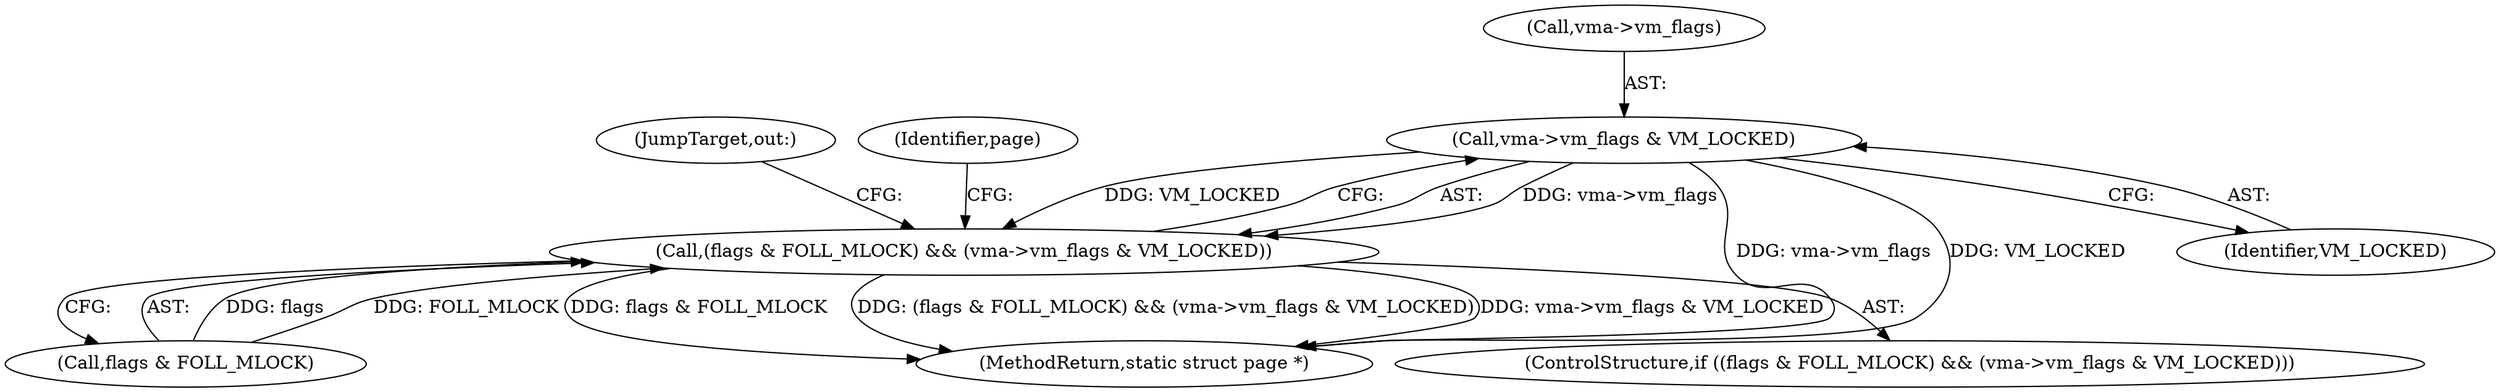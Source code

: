 digraph "0_linux_6b3a707736301c2128ca85ce85fb13f60b5e350a_4@pointer" {
"1000352" [label="(Call,vma->vm_flags & VM_LOCKED)"];
"1000348" [label="(Call,(flags & FOLL_MLOCK) && (vma->vm_flags & VM_LOCKED))"];
"1000348" [label="(Call,(flags & FOLL_MLOCK) && (vma->vm_flags & VM_LOCKED))"];
"1000375" [label="(JumpTarget,out:)"];
"1000356" [label="(Identifier,VM_LOCKED)"];
"1000349" [label="(Call,flags & FOLL_MLOCK)"];
"1000395" [label="(MethodReturn,static struct page *)"];
"1000353" [label="(Call,vma->vm_flags)"];
"1000352" [label="(Call,vma->vm_flags & VM_LOCKED)"];
"1000347" [label="(ControlStructure,if ((flags & FOLL_MLOCK) && (vma->vm_flags & VM_LOCKED)))"];
"1000360" [label="(Identifier,page)"];
"1000352" -> "1000348"  [label="AST: "];
"1000352" -> "1000356"  [label="CFG: "];
"1000353" -> "1000352"  [label="AST: "];
"1000356" -> "1000352"  [label="AST: "];
"1000348" -> "1000352"  [label="CFG: "];
"1000352" -> "1000395"  [label="DDG: VM_LOCKED"];
"1000352" -> "1000395"  [label="DDG: vma->vm_flags"];
"1000352" -> "1000348"  [label="DDG: vma->vm_flags"];
"1000352" -> "1000348"  [label="DDG: VM_LOCKED"];
"1000348" -> "1000347"  [label="AST: "];
"1000348" -> "1000349"  [label="CFG: "];
"1000349" -> "1000348"  [label="AST: "];
"1000360" -> "1000348"  [label="CFG: "];
"1000375" -> "1000348"  [label="CFG: "];
"1000348" -> "1000395"  [label="DDG: flags & FOLL_MLOCK"];
"1000348" -> "1000395"  [label="DDG: (flags & FOLL_MLOCK) && (vma->vm_flags & VM_LOCKED)"];
"1000348" -> "1000395"  [label="DDG: vma->vm_flags & VM_LOCKED"];
"1000349" -> "1000348"  [label="DDG: flags"];
"1000349" -> "1000348"  [label="DDG: FOLL_MLOCK"];
}

